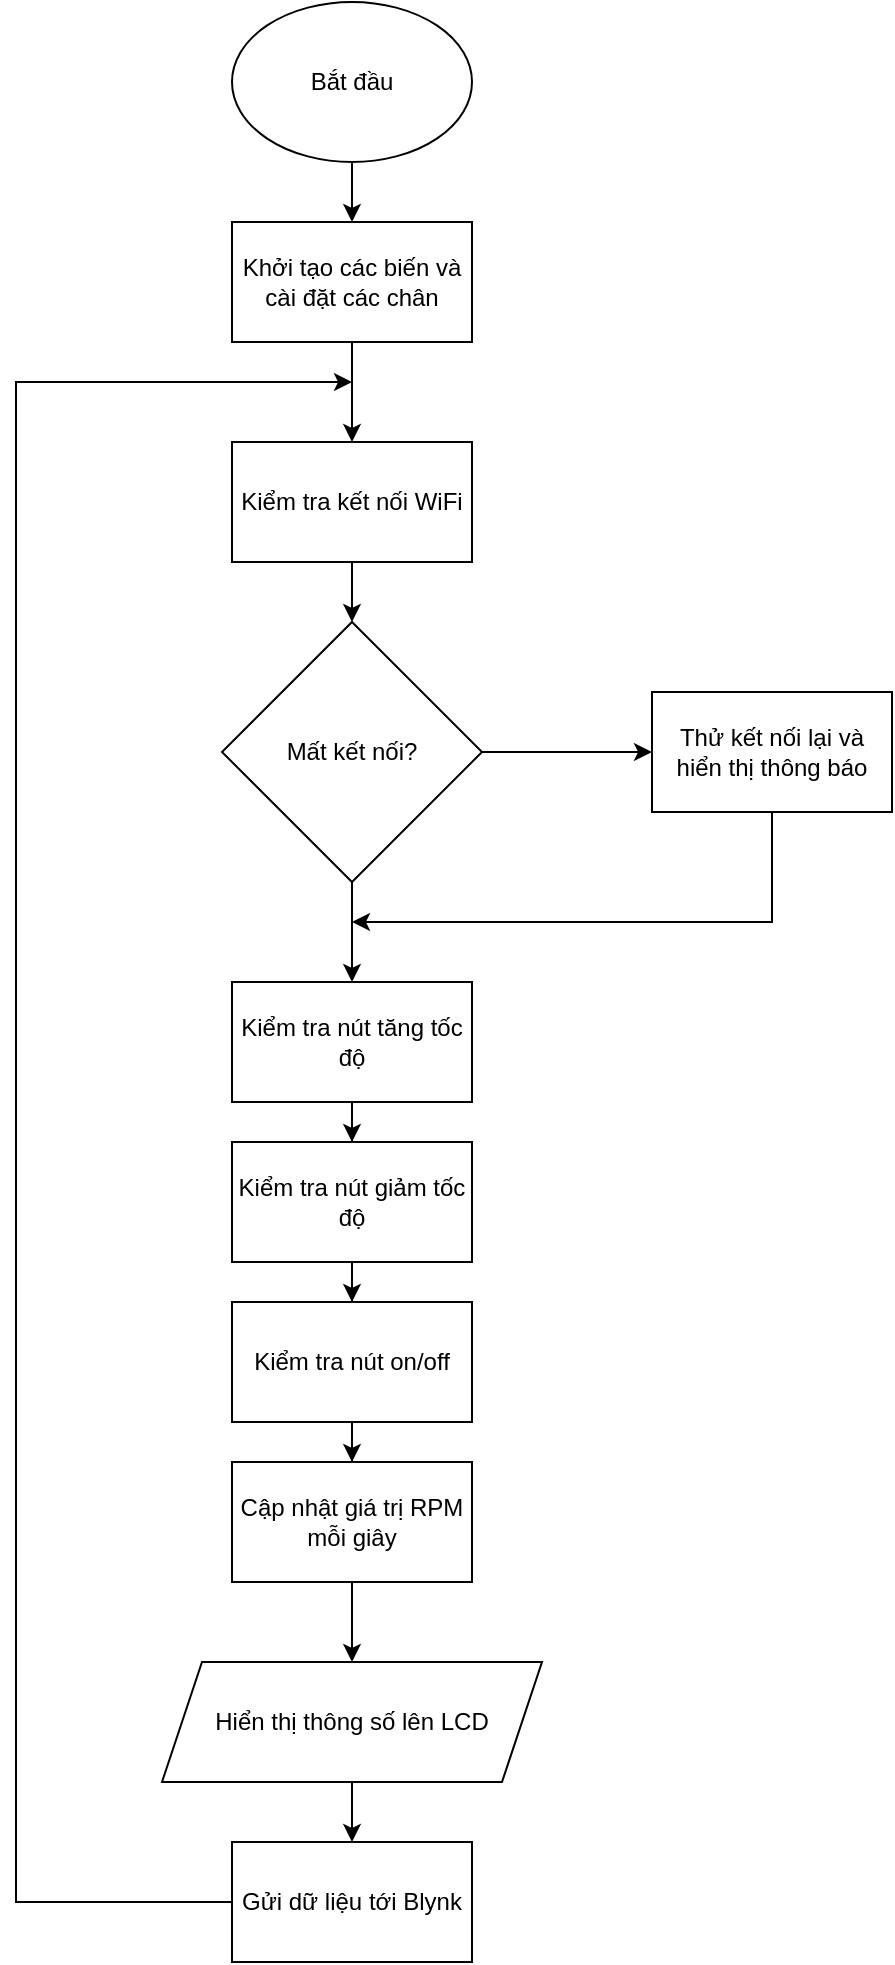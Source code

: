 <mxfile version="24.4.13" type="github">
  <diagram name="Page-1" id="3PN2rh3VQLnYHQBcSh-1">
    <mxGraphModel dx="1363" dy="799" grid="1" gridSize="10" guides="1" tooltips="1" connect="1" arrows="1" fold="1" page="1" pageScale="1" pageWidth="850" pageHeight="1100" math="0" shadow="0">
      <root>
        <mxCell id="0" />
        <mxCell id="1" parent="0" />
        <mxCell id="YR-1bHBkWM_l507x0TIl-3" value="" style="edgeStyle=orthogonalEdgeStyle;rounded=0;orthogonalLoop=1;jettySize=auto;html=1;" edge="1" parent="1" source="YR-1bHBkWM_l507x0TIl-1" target="YR-1bHBkWM_l507x0TIl-2">
          <mxGeometry relative="1" as="geometry" />
        </mxCell>
        <mxCell id="YR-1bHBkWM_l507x0TIl-1" value="Bắt đầu" style="ellipse;whiteSpace=wrap;html=1;" vertex="1" parent="1">
          <mxGeometry x="278" y="10" width="120" height="80" as="geometry" />
        </mxCell>
        <mxCell id="YR-1bHBkWM_l507x0TIl-5" value="" style="edgeStyle=orthogonalEdgeStyle;rounded=0;orthogonalLoop=1;jettySize=auto;html=1;" edge="1" parent="1" source="YR-1bHBkWM_l507x0TIl-2" target="YR-1bHBkWM_l507x0TIl-4">
          <mxGeometry relative="1" as="geometry" />
        </mxCell>
        <mxCell id="YR-1bHBkWM_l507x0TIl-2" value="Khởi tạo các biến và cài đặt các chân" style="whiteSpace=wrap;html=1;" vertex="1" parent="1">
          <mxGeometry x="278" y="120" width="120" height="60" as="geometry" />
        </mxCell>
        <mxCell id="YR-1bHBkWM_l507x0TIl-7" value="" style="edgeStyle=orthogonalEdgeStyle;rounded=0;orthogonalLoop=1;jettySize=auto;html=1;" edge="1" parent="1" source="YR-1bHBkWM_l507x0TIl-4" target="YR-1bHBkWM_l507x0TIl-6">
          <mxGeometry relative="1" as="geometry" />
        </mxCell>
        <mxCell id="YR-1bHBkWM_l507x0TIl-4" value="Kiểm tra kết nối WiFi" style="whiteSpace=wrap;html=1;" vertex="1" parent="1">
          <mxGeometry x="278" y="230" width="120" height="60" as="geometry" />
        </mxCell>
        <mxCell id="YR-1bHBkWM_l507x0TIl-9" value="" style="edgeStyle=orthogonalEdgeStyle;rounded=0;orthogonalLoop=1;jettySize=auto;html=1;" edge="1" parent="1" source="YR-1bHBkWM_l507x0TIl-6" target="YR-1bHBkWM_l507x0TIl-8">
          <mxGeometry relative="1" as="geometry" />
        </mxCell>
        <mxCell id="YR-1bHBkWM_l507x0TIl-11" value="" style="edgeStyle=orthogonalEdgeStyle;rounded=0;orthogonalLoop=1;jettySize=auto;html=1;" edge="1" parent="1" source="YR-1bHBkWM_l507x0TIl-6" target="YR-1bHBkWM_l507x0TIl-10">
          <mxGeometry relative="1" as="geometry" />
        </mxCell>
        <mxCell id="YR-1bHBkWM_l507x0TIl-6" value="Mất kết nối?" style="rhombus;whiteSpace=wrap;html=1;" vertex="1" parent="1">
          <mxGeometry x="273" y="320" width="130" height="130" as="geometry" />
        </mxCell>
        <mxCell id="YR-1bHBkWM_l507x0TIl-12" style="edgeStyle=orthogonalEdgeStyle;rounded=0;orthogonalLoop=1;jettySize=auto;html=1;" edge="1" parent="1" source="YR-1bHBkWM_l507x0TIl-8">
          <mxGeometry relative="1" as="geometry">
            <mxPoint x="338" y="470" as="targetPoint" />
            <Array as="points">
              <mxPoint x="548" y="470" />
            </Array>
          </mxGeometry>
        </mxCell>
        <mxCell id="YR-1bHBkWM_l507x0TIl-8" value="Thử kết nối lại và hiển thị thông báo" style="whiteSpace=wrap;html=1;" vertex="1" parent="1">
          <mxGeometry x="488" y="355" width="120" height="60" as="geometry" />
        </mxCell>
        <mxCell id="YR-1bHBkWM_l507x0TIl-14" value="" style="edgeStyle=orthogonalEdgeStyle;rounded=0;orthogonalLoop=1;jettySize=auto;html=1;" edge="1" parent="1" source="YR-1bHBkWM_l507x0TIl-10" target="YR-1bHBkWM_l507x0TIl-13">
          <mxGeometry relative="1" as="geometry" />
        </mxCell>
        <mxCell id="YR-1bHBkWM_l507x0TIl-10" value="Kiểm tra nút tăng tốc độ" style="whiteSpace=wrap;html=1;" vertex="1" parent="1">
          <mxGeometry x="278" y="500" width="120" height="60" as="geometry" />
        </mxCell>
        <mxCell id="YR-1bHBkWM_l507x0TIl-16" value="" style="edgeStyle=orthogonalEdgeStyle;rounded=0;orthogonalLoop=1;jettySize=auto;html=1;" edge="1" parent="1" source="YR-1bHBkWM_l507x0TIl-13" target="YR-1bHBkWM_l507x0TIl-15">
          <mxGeometry relative="1" as="geometry" />
        </mxCell>
        <mxCell id="YR-1bHBkWM_l507x0TIl-13" value="Kiểm tra nút giảm tốc độ" style="whiteSpace=wrap;html=1;" vertex="1" parent="1">
          <mxGeometry x="278" y="580" width="120" height="60" as="geometry" />
        </mxCell>
        <mxCell id="YR-1bHBkWM_l507x0TIl-18" value="" style="edgeStyle=orthogonalEdgeStyle;rounded=0;orthogonalLoop=1;jettySize=auto;html=1;" edge="1" parent="1" source="YR-1bHBkWM_l507x0TIl-15" target="YR-1bHBkWM_l507x0TIl-17">
          <mxGeometry relative="1" as="geometry" />
        </mxCell>
        <mxCell id="YR-1bHBkWM_l507x0TIl-15" value="Kiểm tra nút on/off" style="whiteSpace=wrap;html=1;" vertex="1" parent="1">
          <mxGeometry x="278" y="660" width="120" height="60" as="geometry" />
        </mxCell>
        <mxCell id="YR-1bHBkWM_l507x0TIl-20" value="" style="edgeStyle=orthogonalEdgeStyle;rounded=0;orthogonalLoop=1;jettySize=auto;html=1;" edge="1" parent="1" source="YR-1bHBkWM_l507x0TIl-17" target="YR-1bHBkWM_l507x0TIl-19">
          <mxGeometry relative="1" as="geometry" />
        </mxCell>
        <mxCell id="YR-1bHBkWM_l507x0TIl-17" value="Cập nhật giá trị RPM mỗi giây" style="whiteSpace=wrap;html=1;" vertex="1" parent="1">
          <mxGeometry x="278" y="740" width="120" height="60" as="geometry" />
        </mxCell>
        <mxCell id="YR-1bHBkWM_l507x0TIl-22" value="" style="edgeStyle=orthogonalEdgeStyle;rounded=0;orthogonalLoop=1;jettySize=auto;html=1;" edge="1" parent="1" source="YR-1bHBkWM_l507x0TIl-19" target="YR-1bHBkWM_l507x0TIl-21">
          <mxGeometry relative="1" as="geometry" />
        </mxCell>
        <mxCell id="YR-1bHBkWM_l507x0TIl-19" value="Hiển thị thông số lên LCD" style="shape=parallelogram;perimeter=parallelogramPerimeter;whiteSpace=wrap;html=1;fixedSize=1;" vertex="1" parent="1">
          <mxGeometry x="243" y="840" width="190" height="60" as="geometry" />
        </mxCell>
        <mxCell id="YR-1bHBkWM_l507x0TIl-23" style="edgeStyle=orthogonalEdgeStyle;rounded=0;orthogonalLoop=1;jettySize=auto;html=1;exitX=0;exitY=0.5;exitDx=0;exitDy=0;" edge="1" parent="1" source="YR-1bHBkWM_l507x0TIl-21">
          <mxGeometry relative="1" as="geometry">
            <mxPoint x="338" y="200" as="targetPoint" />
            <Array as="points">
              <mxPoint x="170" y="960" />
              <mxPoint x="170" y="200" />
            </Array>
          </mxGeometry>
        </mxCell>
        <mxCell id="YR-1bHBkWM_l507x0TIl-21" value="Gửi dữ liệu tới Blynk" style="whiteSpace=wrap;html=1;" vertex="1" parent="1">
          <mxGeometry x="278" y="930" width="120" height="60" as="geometry" />
        </mxCell>
      </root>
    </mxGraphModel>
  </diagram>
</mxfile>

